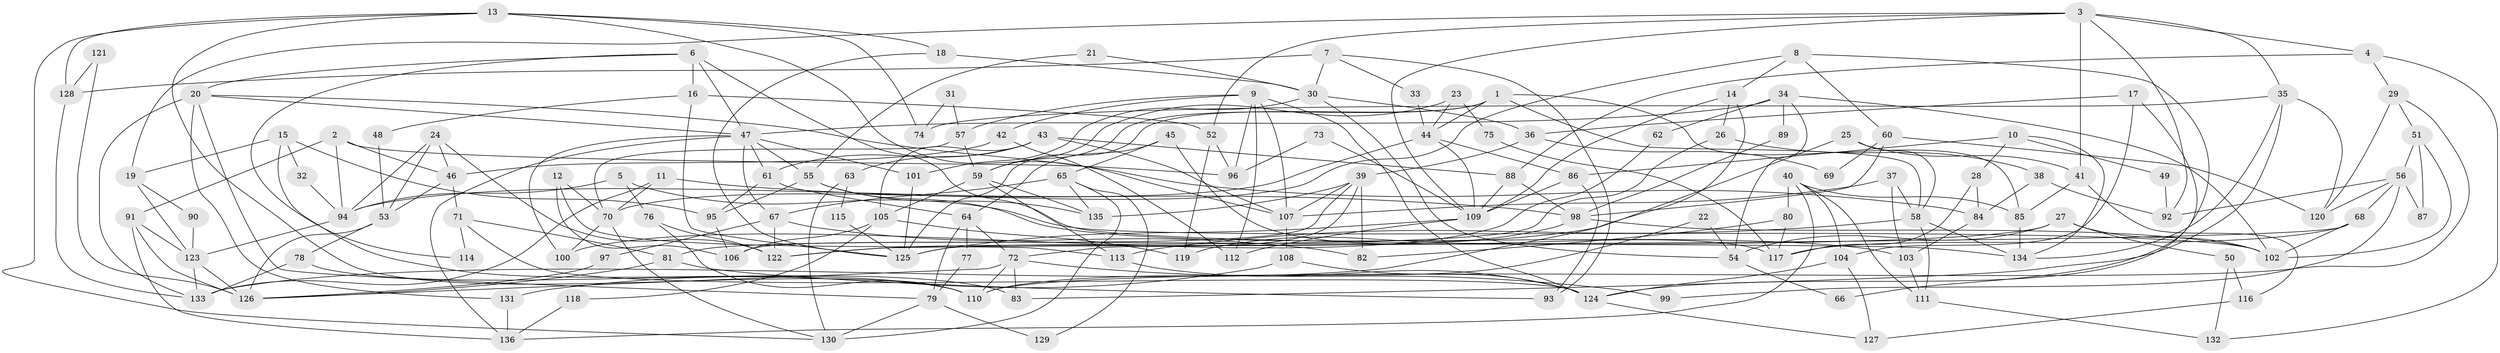 // Generated by graph-tools (version 1.1) at 2025/02/03/09/25 03:02:02]
// undirected, 136 vertices, 272 edges
graph export_dot {
graph [start="1"]
  node [color=gray90,style=filled];
  1;
  2;
  3;
  4;
  5;
  6;
  7;
  8;
  9;
  10;
  11;
  12;
  13;
  14;
  15;
  16;
  17;
  18;
  19;
  20;
  21;
  22;
  23;
  24;
  25;
  26;
  27;
  28;
  29;
  30;
  31;
  32;
  33;
  34;
  35;
  36;
  37;
  38;
  39;
  40;
  41;
  42;
  43;
  44;
  45;
  46;
  47;
  48;
  49;
  50;
  51;
  52;
  53;
  54;
  55;
  56;
  57;
  58;
  59;
  60;
  61;
  62;
  63;
  64;
  65;
  66;
  67;
  68;
  69;
  70;
  71;
  72;
  73;
  74;
  75;
  76;
  77;
  78;
  79;
  80;
  81;
  82;
  83;
  84;
  85;
  86;
  87;
  88;
  89;
  90;
  91;
  92;
  93;
  94;
  95;
  96;
  97;
  98;
  99;
  100;
  101;
  102;
  103;
  104;
  105;
  106;
  107;
  108;
  109;
  110;
  111;
  112;
  113;
  114;
  115;
  116;
  117;
  118;
  119;
  120;
  121;
  122;
  123;
  124;
  125;
  126;
  127;
  128;
  129;
  130;
  131;
  132;
  133;
  134;
  135;
  136;
  1 -- 58;
  1 -- 59;
  1 -- 44;
  1 -- 85;
  1 -- 125;
  2 -- 46;
  2 -- 94;
  2 -- 91;
  2 -- 96;
  3 -- 109;
  3 -- 4;
  3 -- 19;
  3 -- 35;
  3 -- 41;
  3 -- 52;
  3 -- 92;
  4 -- 29;
  4 -- 132;
  4 -- 88;
  5 -- 102;
  5 -- 76;
  5 -- 94;
  6 -- 47;
  6 -- 20;
  6 -- 16;
  6 -- 114;
  6 -- 134;
  7 -- 93;
  7 -- 128;
  7 -- 30;
  7 -- 33;
  8 -- 124;
  8 -- 70;
  8 -- 14;
  8 -- 60;
  9 -- 96;
  9 -- 57;
  9 -- 42;
  9 -- 107;
  9 -- 112;
  9 -- 124;
  10 -- 134;
  10 -- 86;
  10 -- 28;
  10 -- 49;
  11 -- 98;
  11 -- 133;
  11 -- 70;
  12 -- 70;
  12 -- 113;
  12 -- 106;
  13 -- 107;
  13 -- 110;
  13 -- 18;
  13 -- 74;
  13 -- 128;
  13 -- 130;
  14 -- 109;
  14 -- 26;
  14 -- 133;
  15 -- 19;
  15 -- 95;
  15 -- 32;
  15 -- 83;
  16 -- 125;
  16 -- 48;
  16 -- 52;
  17 -- 104;
  17 -- 36;
  17 -- 66;
  18 -- 125;
  18 -- 30;
  19 -- 123;
  19 -- 90;
  20 -- 47;
  20 -- 84;
  20 -- 79;
  20 -- 131;
  20 -- 133;
  21 -- 55;
  21 -- 30;
  22 -- 110;
  22 -- 54;
  23 -- 59;
  23 -- 44;
  23 -- 75;
  24 -- 94;
  24 -- 122;
  24 -- 46;
  24 -- 53;
  25 -- 41;
  25 -- 58;
  25 -- 122;
  26 -- 125;
  26 -- 38;
  27 -- 81;
  27 -- 102;
  27 -- 50;
  27 -- 54;
  28 -- 84;
  28 -- 117;
  29 -- 110;
  29 -- 120;
  29 -- 51;
  30 -- 36;
  30 -- 54;
  30 -- 101;
  31 -- 74;
  31 -- 57;
  32 -- 94;
  33 -- 44;
  34 -- 54;
  34 -- 102;
  34 -- 47;
  34 -- 62;
  34 -- 89;
  35 -- 83;
  35 -- 74;
  35 -- 120;
  35 -- 134;
  36 -- 39;
  36 -- 69;
  37 -- 58;
  37 -- 107;
  37 -- 103;
  38 -- 92;
  38 -- 84;
  39 -- 106;
  39 -- 135;
  39 -- 72;
  39 -- 82;
  39 -- 107;
  40 -- 136;
  40 -- 85;
  40 -- 80;
  40 -- 104;
  40 -- 111;
  41 -- 85;
  41 -- 116;
  42 -- 112;
  42 -- 46;
  43 -- 88;
  43 -- 107;
  43 -- 61;
  43 -- 63;
  43 -- 105;
  44 -- 94;
  44 -- 86;
  44 -- 109;
  45 -- 65;
  45 -- 117;
  45 -- 64;
  46 -- 53;
  46 -- 71;
  47 -- 61;
  47 -- 55;
  47 -- 67;
  47 -- 100;
  47 -- 101;
  47 -- 136;
  48 -- 53;
  49 -- 92;
  50 -- 116;
  50 -- 132;
  51 -- 56;
  51 -- 87;
  51 -- 102;
  52 -- 96;
  52 -- 119;
  53 -- 78;
  53 -- 126;
  54 -- 66;
  55 -- 95;
  55 -- 103;
  55 -- 135;
  56 -- 120;
  56 -- 68;
  56 -- 87;
  56 -- 92;
  56 -- 99;
  57 -- 70;
  57 -- 59;
  58 -- 134;
  58 -- 111;
  58 -- 113;
  59 -- 113;
  59 -- 135;
  59 -- 105;
  60 -- 98;
  60 -- 69;
  60 -- 120;
  61 -- 64;
  61 -- 95;
  62 -- 100;
  63 -- 130;
  63 -- 115;
  64 -- 72;
  64 -- 77;
  64 -- 79;
  65 -- 130;
  65 -- 67;
  65 -- 129;
  65 -- 135;
  67 -- 122;
  67 -- 82;
  67 -- 97;
  68 -- 102;
  68 -- 117;
  68 -- 122;
  70 -- 130;
  70 -- 100;
  71 -- 124;
  71 -- 81;
  71 -- 114;
  72 -- 126;
  72 -- 83;
  72 -- 99;
  72 -- 110;
  73 -- 109;
  73 -- 96;
  75 -- 117;
  76 -- 122;
  76 -- 110;
  77 -- 79;
  78 -- 133;
  78 -- 110;
  79 -- 129;
  79 -- 130;
  80 -- 82;
  80 -- 117;
  81 -- 126;
  81 -- 93;
  84 -- 103;
  85 -- 134;
  86 -- 109;
  86 -- 93;
  88 -- 109;
  88 -- 98;
  89 -- 98;
  90 -- 123;
  91 -- 126;
  91 -- 123;
  91 -- 136;
  94 -- 123;
  95 -- 106;
  97 -- 126;
  98 -- 119;
  98 -- 102;
  101 -- 125;
  103 -- 111;
  104 -- 124;
  104 -- 127;
  105 -- 106;
  105 -- 118;
  105 -- 119;
  107 -- 108;
  108 -- 131;
  108 -- 124;
  109 -- 125;
  109 -- 112;
  111 -- 132;
  113 -- 124;
  115 -- 125;
  116 -- 127;
  118 -- 136;
  121 -- 128;
  121 -- 126;
  123 -- 133;
  123 -- 126;
  124 -- 127;
  128 -- 133;
  131 -- 136;
}
